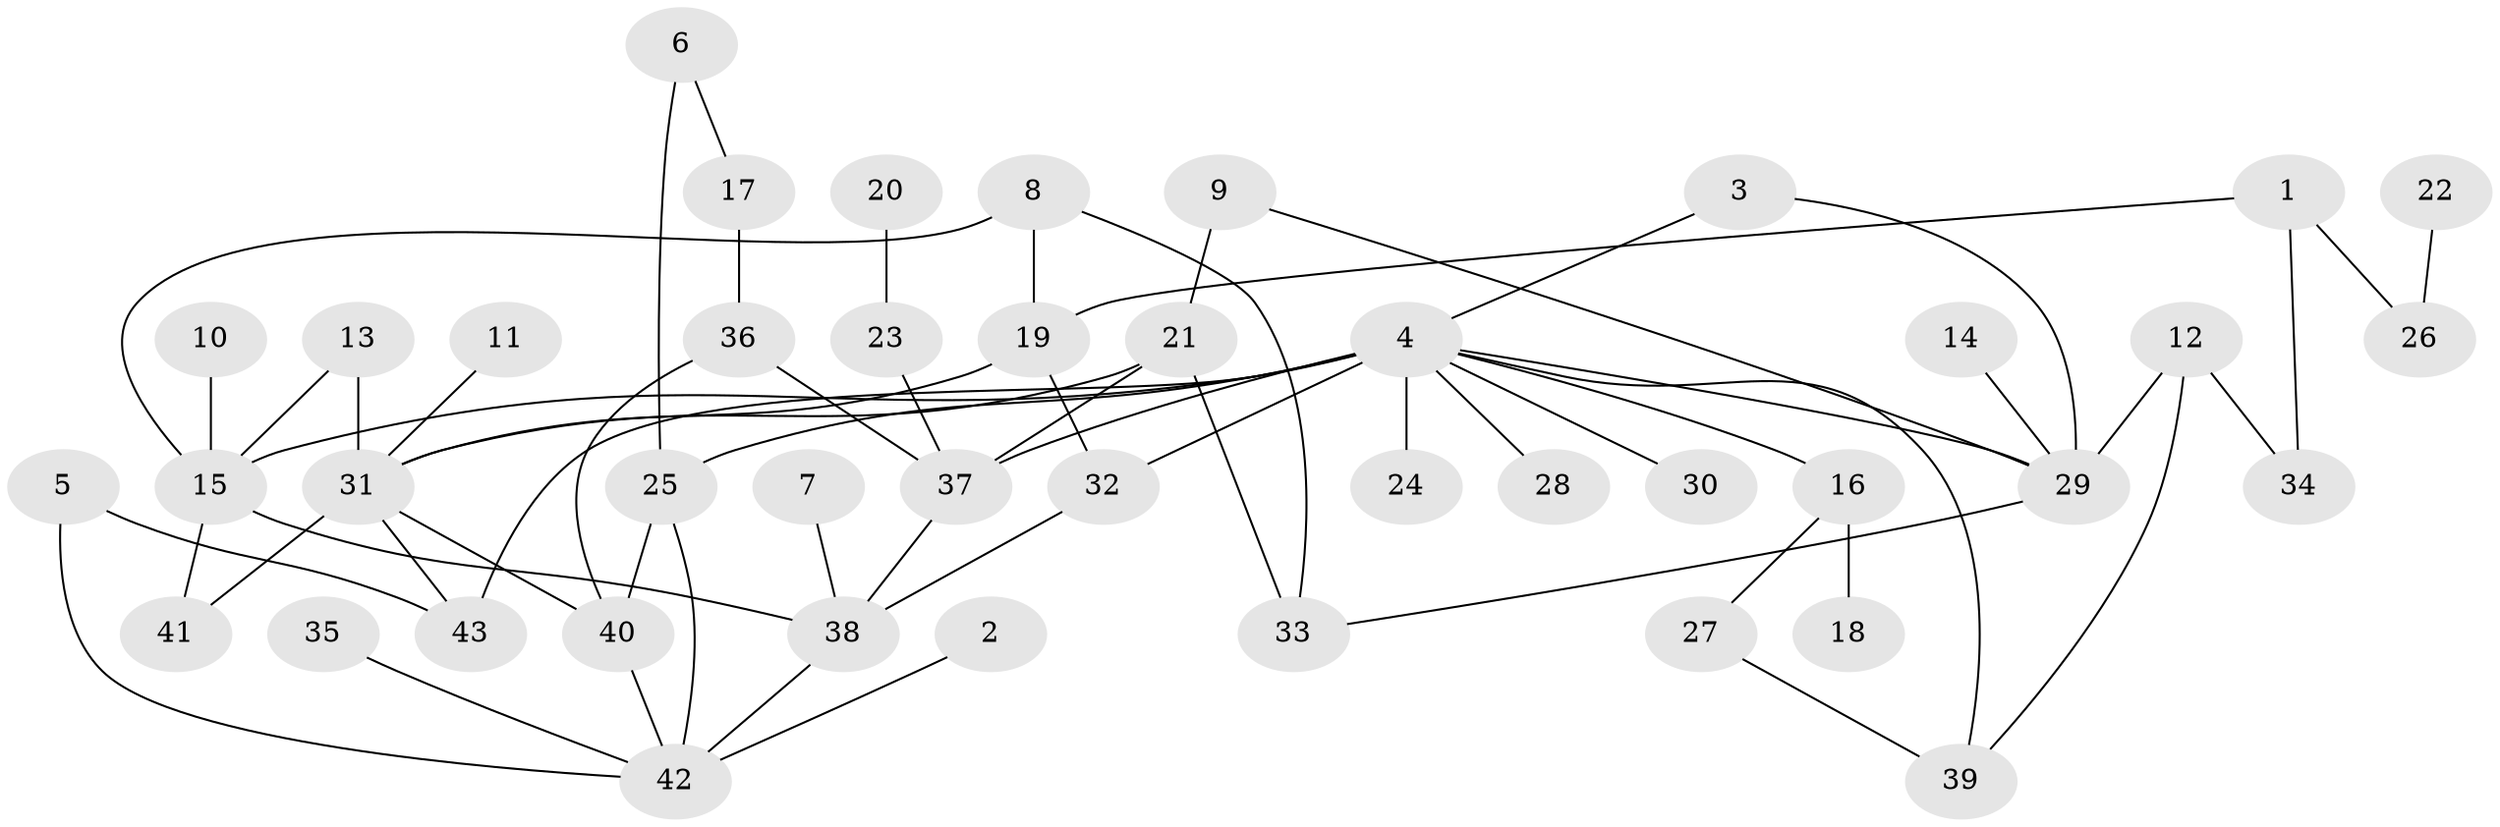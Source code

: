 // original degree distribution, {7: 0.03488372093023256, 5: 0.09302325581395349, 4: 0.06976744186046512, 6: 0.011627906976744186, 3: 0.18604651162790697, 1: 0.313953488372093, 2: 0.29069767441860467}
// Generated by graph-tools (version 1.1) at 2025/25/03/09/25 03:25:28]
// undirected, 43 vertices, 62 edges
graph export_dot {
graph [start="1"]
  node [color=gray90,style=filled];
  1;
  2;
  3;
  4;
  5;
  6;
  7;
  8;
  9;
  10;
  11;
  12;
  13;
  14;
  15;
  16;
  17;
  18;
  19;
  20;
  21;
  22;
  23;
  24;
  25;
  26;
  27;
  28;
  29;
  30;
  31;
  32;
  33;
  34;
  35;
  36;
  37;
  38;
  39;
  40;
  41;
  42;
  43;
  1 -- 19 [weight=1.0];
  1 -- 26 [weight=1.0];
  1 -- 34 [weight=1.0];
  2 -- 42 [weight=1.0];
  3 -- 4 [weight=1.0];
  3 -- 29 [weight=1.0];
  4 -- 15 [weight=1.0];
  4 -- 16 [weight=1.0];
  4 -- 24 [weight=1.0];
  4 -- 25 [weight=1.0];
  4 -- 28 [weight=1.0];
  4 -- 29 [weight=1.0];
  4 -- 30 [weight=1.0];
  4 -- 32 [weight=2.0];
  4 -- 37 [weight=1.0];
  4 -- 39 [weight=1.0];
  4 -- 43 [weight=1.0];
  5 -- 42 [weight=1.0];
  5 -- 43 [weight=1.0];
  6 -- 17 [weight=1.0];
  6 -- 25 [weight=1.0];
  7 -- 38 [weight=1.0];
  8 -- 15 [weight=1.0];
  8 -- 19 [weight=1.0];
  8 -- 33 [weight=1.0];
  9 -- 21 [weight=1.0];
  9 -- 29 [weight=1.0];
  10 -- 15 [weight=1.0];
  11 -- 31 [weight=1.0];
  12 -- 29 [weight=2.0];
  12 -- 34 [weight=1.0];
  12 -- 39 [weight=1.0];
  13 -- 15 [weight=1.0];
  13 -- 31 [weight=1.0];
  14 -- 29 [weight=1.0];
  15 -- 38 [weight=1.0];
  15 -- 41 [weight=1.0];
  16 -- 18 [weight=1.0];
  16 -- 27 [weight=1.0];
  17 -- 36 [weight=1.0];
  19 -- 31 [weight=1.0];
  19 -- 32 [weight=1.0];
  20 -- 23 [weight=1.0];
  21 -- 31 [weight=1.0];
  21 -- 33 [weight=1.0];
  21 -- 37 [weight=1.0];
  22 -- 26 [weight=1.0];
  23 -- 37 [weight=1.0];
  25 -- 40 [weight=1.0];
  25 -- 42 [weight=1.0];
  27 -- 39 [weight=1.0];
  29 -- 33 [weight=1.0];
  31 -- 40 [weight=1.0];
  31 -- 41 [weight=1.0];
  31 -- 43 [weight=1.0];
  32 -- 38 [weight=1.0];
  35 -- 42 [weight=1.0];
  36 -- 37 [weight=1.0];
  36 -- 40 [weight=1.0];
  37 -- 38 [weight=2.0];
  38 -- 42 [weight=1.0];
  40 -- 42 [weight=1.0];
}
